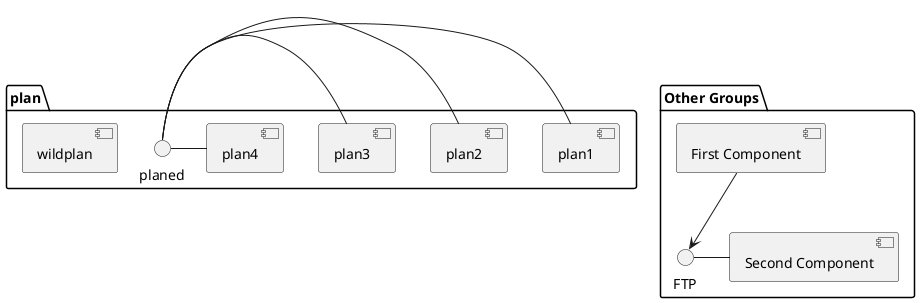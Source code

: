 @startuml

package "plan" {
planed - [plan1]
planed - [plan2]
planed - [plan3]
planed - [plan4]
[wildplan]
}

package "Other Groups" {
FTP - [Second Component]

[First Component] --> FTP
}

@enduml